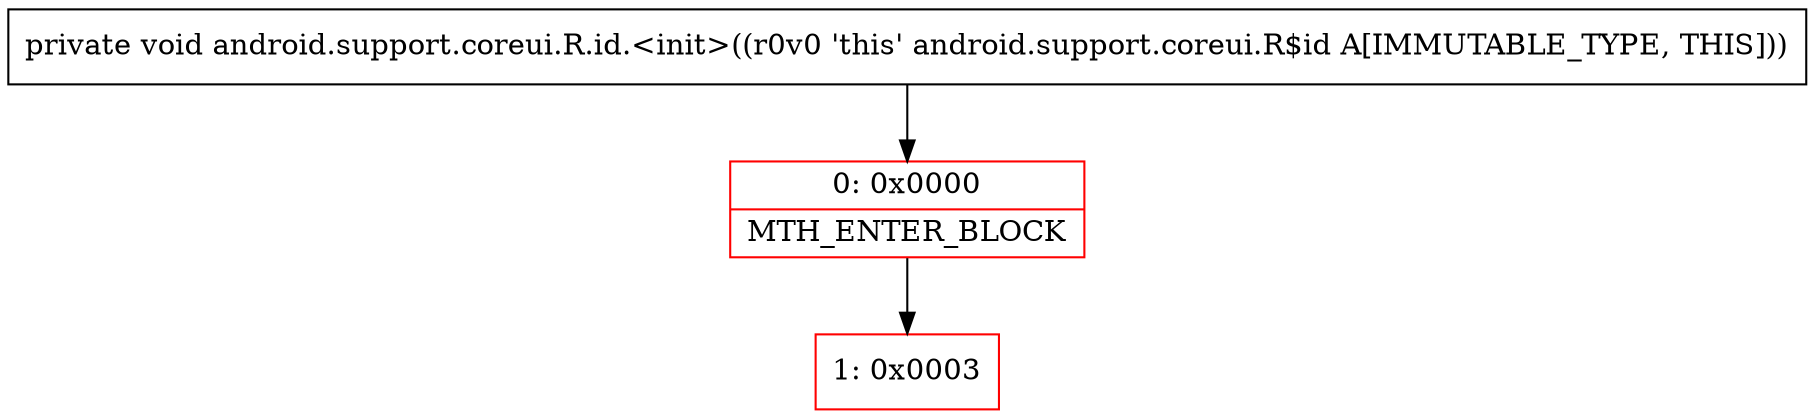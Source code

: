 digraph "CFG forandroid.support.coreui.R.id.\<init\>()V" {
subgraph cluster_Region_1132855425 {
label = "R(0)";
node [shape=record,color=blue];
}
Node_0 [shape=record,color=red,label="{0\:\ 0x0000|MTH_ENTER_BLOCK\l}"];
Node_1 [shape=record,color=red,label="{1\:\ 0x0003}"];
MethodNode[shape=record,label="{private void android.support.coreui.R.id.\<init\>((r0v0 'this' android.support.coreui.R$id A[IMMUTABLE_TYPE, THIS])) }"];
MethodNode -> Node_0;
Node_0 -> Node_1;
}

